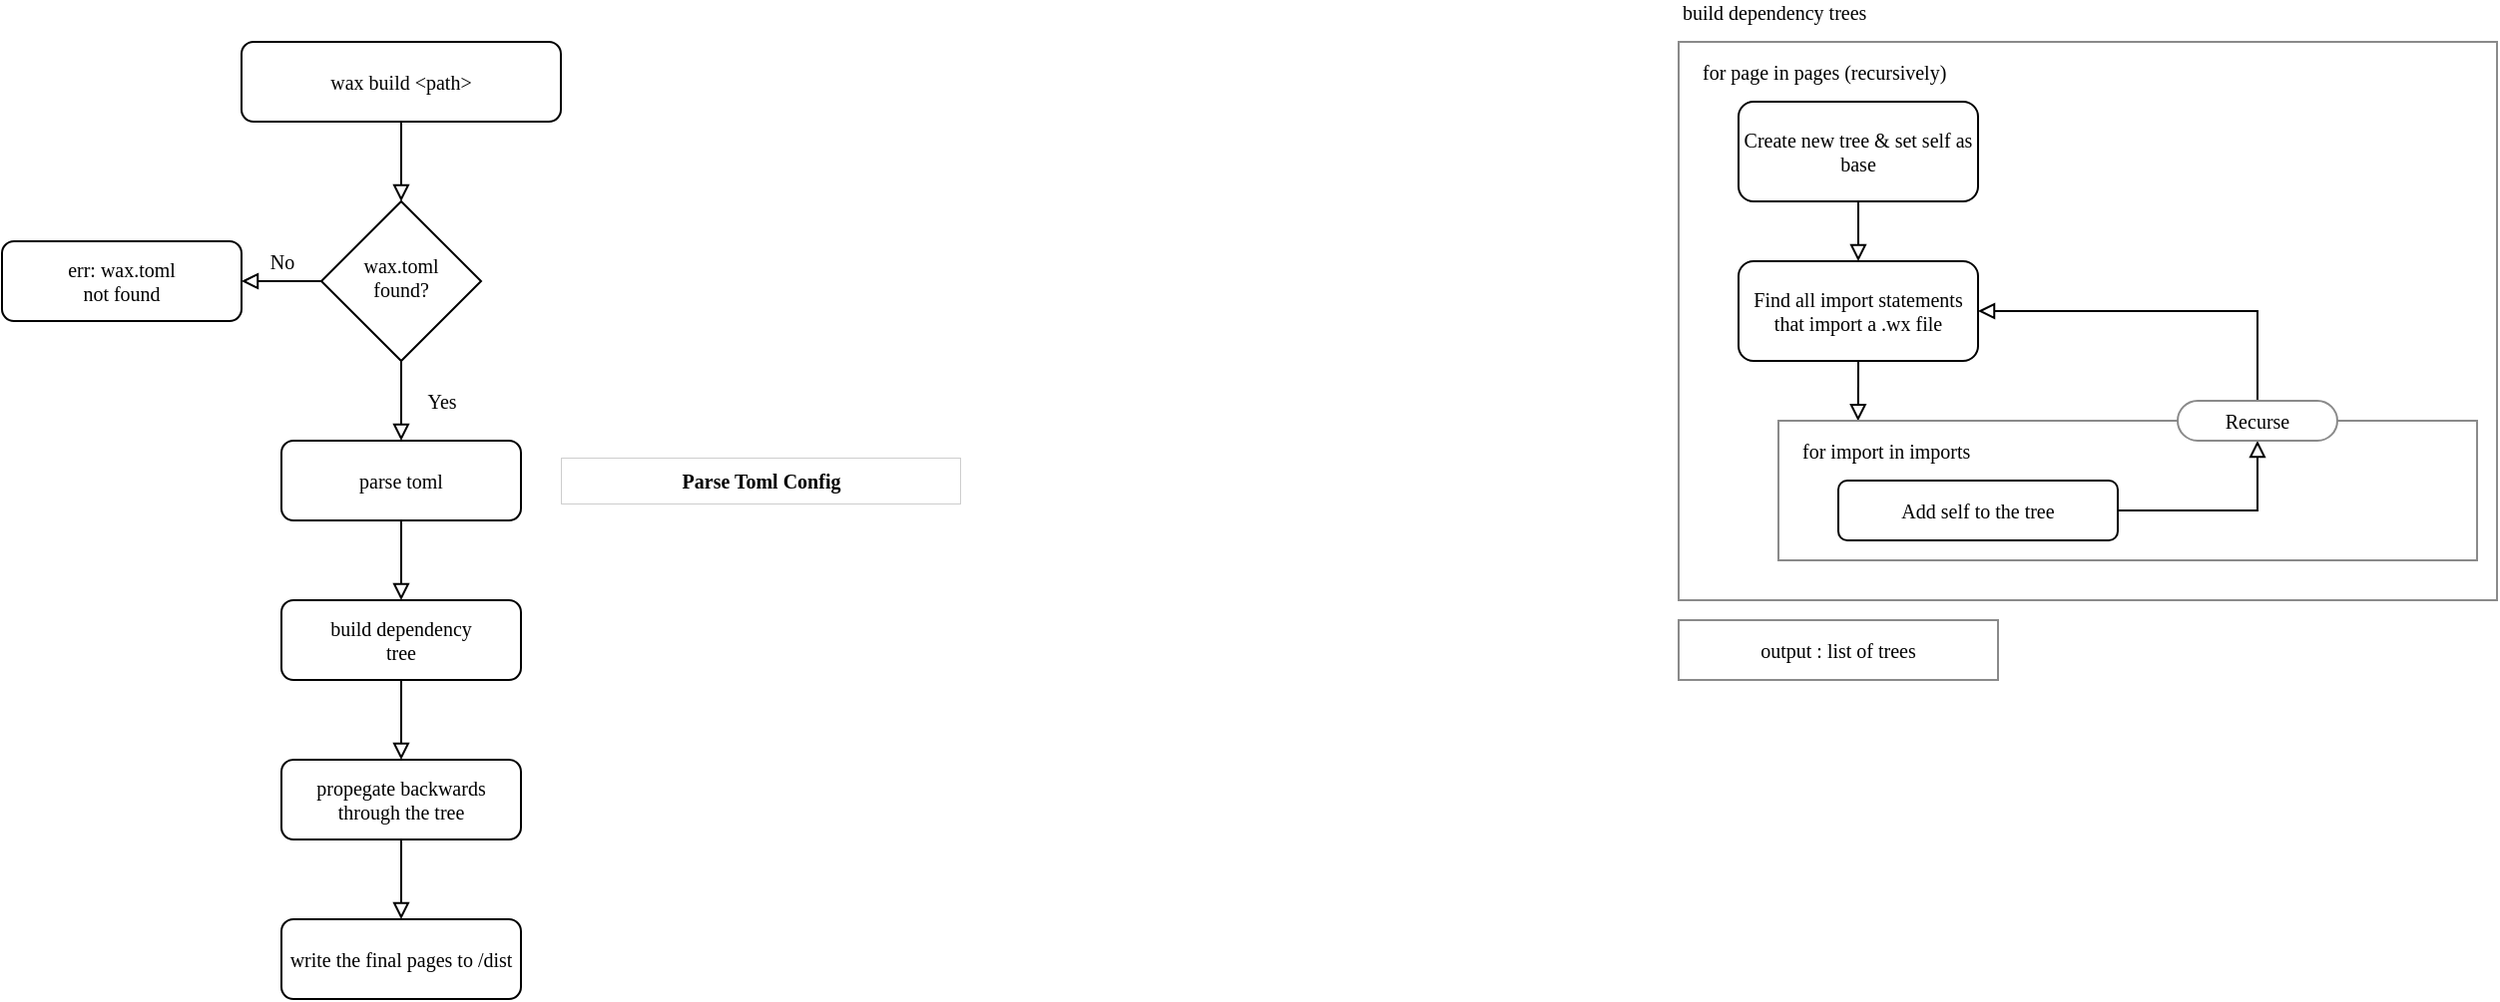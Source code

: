 <mxfile version="19.0.3" type="device"><diagram id="C5RBs43oDa-KdzZeNtuy" name="Page-1"><mxGraphModel dx="1422" dy="835" grid="1" gridSize="10" guides="1" tooltips="1" connect="1" arrows="1" fold="1" page="1" pageScale="1" pageWidth="827" pageHeight="1169" math="0" shadow="0"><root><mxCell id="WIyWlLk6GJQsqaUBKTNV-0"/><mxCell id="WIyWlLk6GJQsqaUBKTNV-1" parent="WIyWlLk6GJQsqaUBKTNV-0"/><mxCell id="6vl05aPJLLnVl1_m7MIJ-9" style="edgeStyle=orthogonalEdgeStyle;rounded=0;orthogonalLoop=1;jettySize=auto;html=1;exitX=0.5;exitY=1;exitDx=0;exitDy=0;entryX=0.5;entryY=0;entryDx=0;entryDy=0;fontFamily=Lucida Console;fontSize=10;endArrow=block;endFill=0;" edge="1" parent="WIyWlLk6GJQsqaUBKTNV-1" source="6vl05aPJLLnVl1_m7MIJ-0" target="6vl05aPJLLnVl1_m7MIJ-3"><mxGeometry relative="1" as="geometry"/></mxCell><mxCell id="6vl05aPJLLnVl1_m7MIJ-0" value="wax build &amp;lt;path&amp;gt;" style="rounded=1;whiteSpace=wrap;html=1;fontSize=10;glass=0;strokeWidth=1;shadow=0;fontFamily=Lucida Console;fontStyle=0" vertex="1" parent="WIyWlLk6GJQsqaUBKTNV-1"><mxGeometry x="160" y="40" width="160" height="40" as="geometry"/></mxCell><mxCell id="6vl05aPJLLnVl1_m7MIJ-8" value="No" style="edgeStyle=orthogonalEdgeStyle;rounded=0;orthogonalLoop=1;jettySize=auto;html=1;exitX=0;exitY=0.5;exitDx=0;exitDy=0;entryX=1;entryY=0.5;entryDx=0;entryDy=0;fontFamily=Lucida Console;fontSize=10;endArrow=block;endFill=0;" edge="1" parent="WIyWlLk6GJQsqaUBKTNV-1" source="6vl05aPJLLnVl1_m7MIJ-3" target="6vl05aPJLLnVl1_m7MIJ-7"><mxGeometry y="-10" relative="1" as="geometry"><mxPoint as="offset"/></mxGeometry></mxCell><mxCell id="6vl05aPJLLnVl1_m7MIJ-11" value="Yes" style="edgeStyle=orthogonalEdgeStyle;rounded=0;orthogonalLoop=1;jettySize=auto;html=1;exitX=0.5;exitY=1;exitDx=0;exitDy=0;entryX=0.5;entryY=0;entryDx=0;entryDy=0;fontFamily=Lucida Console;fontSize=10;endArrow=block;endFill=0;" edge="1" parent="WIyWlLk6GJQsqaUBKTNV-1" source="6vl05aPJLLnVl1_m7MIJ-3" target="6vl05aPJLLnVl1_m7MIJ-10"><mxGeometry y="20" relative="1" as="geometry"><Array as="points"><mxPoint x="240" y="220"/><mxPoint x="240" y="220"/></Array><mxPoint as="offset"/></mxGeometry></mxCell><mxCell id="6vl05aPJLLnVl1_m7MIJ-3" value="wax.toml&lt;br style=&quot;font-size: 10px;&quot;&gt;found?" style="rhombus;whiteSpace=wrap;html=1;shadow=0;fontFamily=Lucida Console;fontSize=10;align=center;strokeWidth=1;spacing=6;spacingTop=-4;verticalAlign=middle;" vertex="1" parent="WIyWlLk6GJQsqaUBKTNV-1"><mxGeometry x="200" y="120" width="80" height="80" as="geometry"/></mxCell><mxCell id="6vl05aPJLLnVl1_m7MIJ-7" value="err: wax.toml&lt;br&gt;not found" style="rounded=1;whiteSpace=wrap;html=1;fontSize=10;glass=0;strokeWidth=1;shadow=0;fontFamily=Lucida Console;fontStyle=0" vertex="1" parent="WIyWlLk6GJQsqaUBKTNV-1"><mxGeometry x="40" y="140" width="120" height="40" as="geometry"/></mxCell><mxCell id="6vl05aPJLLnVl1_m7MIJ-13" style="edgeStyle=orthogonalEdgeStyle;rounded=0;orthogonalLoop=1;jettySize=auto;html=1;exitX=0.5;exitY=1;exitDx=0;exitDy=0;entryX=0.5;entryY=0;entryDx=0;entryDy=0;fontFamily=Lucida Console;fontSize=10;endArrow=block;endFill=0;" edge="1" parent="WIyWlLk6GJQsqaUBKTNV-1" source="6vl05aPJLLnVl1_m7MIJ-10" target="6vl05aPJLLnVl1_m7MIJ-12"><mxGeometry relative="1" as="geometry"/></mxCell><mxCell id="6vl05aPJLLnVl1_m7MIJ-10" value="parse toml" style="rounded=1;whiteSpace=wrap;html=1;fontSize=10;glass=0;strokeWidth=1;shadow=0;fontFamily=Lucida Console;fontStyle=0;" vertex="1" parent="WIyWlLk6GJQsqaUBKTNV-1"><mxGeometry x="180" y="240" width="120" height="40" as="geometry"/></mxCell><mxCell id="6vl05aPJLLnVl1_m7MIJ-15" style="edgeStyle=orthogonalEdgeStyle;rounded=0;orthogonalLoop=1;jettySize=auto;html=1;exitX=0.5;exitY=1;exitDx=0;exitDy=0;entryX=0.5;entryY=0;entryDx=0;entryDy=0;fontFamily=Lucida Console;fontSize=10;endArrow=block;endFill=0;" edge="1" parent="WIyWlLk6GJQsqaUBKTNV-1" source="6vl05aPJLLnVl1_m7MIJ-12" target="6vl05aPJLLnVl1_m7MIJ-14"><mxGeometry relative="1" as="geometry"/></mxCell><mxCell id="6vl05aPJLLnVl1_m7MIJ-12" value="build dependency&lt;br&gt;tree" style="rounded=1;whiteSpace=wrap;html=1;fontSize=10;glass=0;strokeWidth=1;shadow=0;fontFamily=Lucida Console;fontStyle=0;" vertex="1" parent="WIyWlLk6GJQsqaUBKTNV-1"><mxGeometry x="180" y="320" width="120" height="40" as="geometry"/></mxCell><mxCell id="6vl05aPJLLnVl1_m7MIJ-17" style="edgeStyle=orthogonalEdgeStyle;rounded=0;orthogonalLoop=1;jettySize=auto;html=1;exitX=0.5;exitY=1;exitDx=0;exitDy=0;entryX=0.5;entryY=0;entryDx=0;entryDy=0;fontFamily=Lucida Console;fontSize=10;endArrow=block;endFill=0;" edge="1" parent="WIyWlLk6GJQsqaUBKTNV-1" source="6vl05aPJLLnVl1_m7MIJ-14" target="6vl05aPJLLnVl1_m7MIJ-16"><mxGeometry relative="1" as="geometry"/></mxCell><mxCell id="6vl05aPJLLnVl1_m7MIJ-14" value="propegate backwards through the tree" style="rounded=1;whiteSpace=wrap;html=1;fontSize=10;glass=0;strokeWidth=1;shadow=0;fontFamily=Lucida Console;fontStyle=0;" vertex="1" parent="WIyWlLk6GJQsqaUBKTNV-1"><mxGeometry x="180" y="400" width="120" height="40" as="geometry"/></mxCell><mxCell id="6vl05aPJLLnVl1_m7MIJ-16" value="write the final pages to /dist" style="rounded=1;whiteSpace=wrap;html=1;fontSize=10;glass=0;strokeWidth=1;shadow=0;fontFamily=Lucida Console;fontStyle=0;" vertex="1" parent="WIyWlLk6GJQsqaUBKTNV-1"><mxGeometry x="180" y="480" width="120" height="40" as="geometry"/></mxCell><mxCell id="6vl05aPJLLnVl1_m7MIJ-22" value="Parse Toml Config" style="swimlane;labelBackgroundColor=none;labelBorderColor=none;fontFamily=Lucida Console;fontSize=10;fontColor=default;strokeColor=default;strokeWidth=0.1;fillColor=default;html=1;swimlaneFillColor=default;" vertex="1" collapsed="1" parent="WIyWlLk6GJQsqaUBKTNV-1"><mxGeometry x="320" y="248.5" width="200" height="23" as="geometry"><mxRectangle x="320" y="248.5" width="200" height="160" as="alternateBounds"/></mxGeometry></mxCell><mxCell id="6vl05aPJLLnVl1_m7MIJ-20" value="[website]&lt;br&gt;pages = Path&lt;br&gt;&lt;br&gt;[build]&lt;br&gt;minify = Boolean" style="text;align=left;verticalAlign=top;whiteSpace=wrap;rounded=0;fontFamily=Lucida Console;fontSize=10;labelBackgroundColor=none;labelBorderColor=none;html=1;spacing=2;spacingTop=0;spacingLeft=7;fillColor=none;strokeColor=none;strokeWidth=0.1;" vertex="1" parent="6vl05aPJLLnVl1_m7MIJ-22"><mxGeometry y="30" width="200" height="130" as="geometry"/></mxCell><mxCell id="6vl05aPJLLnVl1_m7MIJ-28" value="" style="rounded=0;whiteSpace=wrap;html=1;labelBackgroundColor=none;labelBorderColor=none;fontFamily=Lucida Console;fontSize=10;fontColor=default;strokeColor=#8A8A8A;strokeWidth=1;fillColor=none;" vertex="1" parent="WIyWlLk6GJQsqaUBKTNV-1"><mxGeometry x="880" y="40" width="410" height="280" as="geometry"/></mxCell><mxCell id="6vl05aPJLLnVl1_m7MIJ-32" style="edgeStyle=orthogonalEdgeStyle;rounded=0;orthogonalLoop=1;jettySize=auto;html=1;exitX=0.5;exitY=1;exitDx=0;exitDy=0;entryX=0.114;entryY=0.002;entryDx=0;entryDy=0;entryPerimeter=0;fontFamily=Lucida Console;fontSize=10;fontColor=default;endArrow=block;endFill=0;" edge="1" parent="WIyWlLk6GJQsqaUBKTNV-1" source="6vl05aPJLLnVl1_m7MIJ-25" target="6vl05aPJLLnVl1_m7MIJ-30"><mxGeometry relative="1" as="geometry"/></mxCell><mxCell id="6vl05aPJLLnVl1_m7MIJ-25" value="Find all import statements that import a .wx file" style="rounded=1;whiteSpace=wrap;html=1;labelBackgroundColor=none;labelBorderColor=none;fontFamily=Lucida Console;fontSize=10;strokeWidth=1;" vertex="1" parent="WIyWlLk6GJQsqaUBKTNV-1"><mxGeometry x="910" y="150" width="120" height="50" as="geometry"/></mxCell><mxCell id="6vl05aPJLLnVl1_m7MIJ-29" value="for page in pages (recursively)" style="text;html=1;strokeColor=none;fillColor=none;align=left;verticalAlign=middle;whiteSpace=wrap;rounded=0;labelBackgroundColor=none;labelBorderColor=none;fontFamily=Lucida Console;fontSize=10;fontColor=default;" vertex="1" parent="WIyWlLk6GJQsqaUBKTNV-1"><mxGeometry x="890" y="50" width="240" height="10" as="geometry"/></mxCell><mxCell id="6vl05aPJLLnVl1_m7MIJ-30" value="" style="rounded=0;whiteSpace=wrap;html=1;labelBackgroundColor=none;labelBorderColor=none;fontFamily=Lucida Console;fontSize=10;fontColor=default;strokeColor=#8A8A8A;strokeWidth=1;fillColor=none;" vertex="1" parent="WIyWlLk6GJQsqaUBKTNV-1"><mxGeometry x="930" y="230" width="350" height="70" as="geometry"/></mxCell><mxCell id="6vl05aPJLLnVl1_m7MIJ-31" value="for import in imports" style="text;html=1;strokeColor=none;fillColor=none;align=left;verticalAlign=middle;whiteSpace=wrap;rounded=0;labelBackgroundColor=none;labelBorderColor=none;fontFamily=Lucida Console;fontSize=10;fontColor=default;" vertex="1" parent="WIyWlLk6GJQsqaUBKTNV-1"><mxGeometry x="940" y="240" width="150" height="10" as="geometry"/></mxCell><mxCell id="6vl05aPJLLnVl1_m7MIJ-34" style="edgeStyle=orthogonalEdgeStyle;rounded=0;orthogonalLoop=1;jettySize=auto;html=1;exitX=0.5;exitY=1;exitDx=0;exitDy=0;entryX=0.5;entryY=0;entryDx=0;entryDy=0;fontFamily=Lucida Console;fontSize=10;fontColor=default;endArrow=block;endFill=0;" edge="1" parent="WIyWlLk6GJQsqaUBKTNV-1" source="6vl05aPJLLnVl1_m7MIJ-33" target="6vl05aPJLLnVl1_m7MIJ-25"><mxGeometry relative="1" as="geometry"/></mxCell><mxCell id="6vl05aPJLLnVl1_m7MIJ-33" value="Create new tree &amp;amp; set self as base" style="rounded=1;whiteSpace=wrap;html=1;labelBackgroundColor=none;labelBorderColor=none;fontFamily=Lucida Console;fontSize=10;strokeWidth=1;" vertex="1" parent="WIyWlLk6GJQsqaUBKTNV-1"><mxGeometry x="910" y="70" width="120" height="50" as="geometry"/></mxCell><mxCell id="6vl05aPJLLnVl1_m7MIJ-37" style="edgeStyle=orthogonalEdgeStyle;rounded=0;orthogonalLoop=1;jettySize=auto;html=1;exitX=1;exitY=0.5;exitDx=0;exitDy=0;entryX=0.5;entryY=1;entryDx=0;entryDy=0;fontFamily=Lucida Console;fontSize=10;fontColor=default;endArrow=block;endFill=0;" edge="1" parent="WIyWlLk6GJQsqaUBKTNV-1" source="6vl05aPJLLnVl1_m7MIJ-35" target="6vl05aPJLLnVl1_m7MIJ-36"><mxGeometry relative="1" as="geometry"/></mxCell><mxCell id="6vl05aPJLLnVl1_m7MIJ-35" value="Add self to the tree" style="rounded=1;whiteSpace=wrap;html=1;labelBackgroundColor=none;labelBorderColor=none;fontFamily=Lucida Console;fontSize=10;strokeWidth=1;" vertex="1" parent="WIyWlLk6GJQsqaUBKTNV-1"><mxGeometry x="960" y="260" width="140" height="30" as="geometry"/></mxCell><mxCell id="6vl05aPJLLnVl1_m7MIJ-38" style="edgeStyle=orthogonalEdgeStyle;rounded=0;orthogonalLoop=1;jettySize=auto;html=1;exitX=0.5;exitY=0;exitDx=0;exitDy=0;entryX=1;entryY=0.5;entryDx=0;entryDy=0;fontFamily=Lucida Console;fontSize=10;fontColor=default;endArrow=block;endFill=0;" edge="1" parent="WIyWlLk6GJQsqaUBKTNV-1" source="6vl05aPJLLnVl1_m7MIJ-36" target="6vl05aPJLLnVl1_m7MIJ-25"><mxGeometry relative="1" as="geometry"/></mxCell><mxCell id="6vl05aPJLLnVl1_m7MIJ-36" value="Recurse" style="rounded=1;whiteSpace=wrap;html=1;labelBackgroundColor=none;labelBorderColor=none;fontFamily=Lucida Console;fontSize=10;strokeWidth=1;arcSize=50;strokeColor=#8A8A8A;" vertex="1" parent="WIyWlLk6GJQsqaUBKTNV-1"><mxGeometry x="1130" y="220" width="80" height="20" as="geometry"/></mxCell><mxCell id="6vl05aPJLLnVl1_m7MIJ-39" value="" style="rounded=0;whiteSpace=wrap;html=1;labelBackgroundColor=none;labelBorderColor=none;fontFamily=Lucida Console;fontSize=10;fontColor=default;strokeColor=#8A8A8A;strokeWidth=1;fillColor=none;" vertex="1" parent="WIyWlLk6GJQsqaUBKTNV-1"><mxGeometry x="880" y="330" width="160" height="30" as="geometry"/></mxCell><mxCell id="6vl05aPJLLnVl1_m7MIJ-40" value="output : list of trees" style="text;html=1;strokeColor=none;fillColor=none;align=center;verticalAlign=middle;whiteSpace=wrap;rounded=0;labelBackgroundColor=none;labelBorderColor=none;fontFamily=Lucida Console;fontSize=10;fontColor=default;" vertex="1" parent="WIyWlLk6GJQsqaUBKTNV-1"><mxGeometry x="890" y="340" width="140" height="10" as="geometry"/></mxCell><mxCell id="6vl05aPJLLnVl1_m7MIJ-41" value="build dependency trees" style="text;html=1;strokeColor=none;fillColor=none;align=left;verticalAlign=middle;whiteSpace=wrap;rounded=0;labelBackgroundColor=none;labelBorderColor=none;fontFamily=Lucida Console;fontSize=10;fontColor=default;" vertex="1" parent="WIyWlLk6GJQsqaUBKTNV-1"><mxGeometry x="880" y="20" width="240" height="10" as="geometry"/></mxCell></root></mxGraphModel></diagram></mxfile>